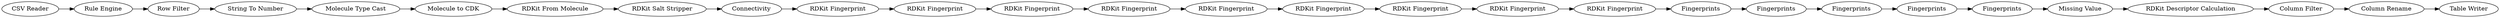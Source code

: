 digraph {
	548 -> 613
	551 -> 552
	854 -> 855
	888 -> 892
	615 -> 550
	616 -> 614
	886 -> 545
	552 -> 553
	609 -> 583
	553 -> 616
	887 -> 609
	617 -> 886
	893 -> 579
	545 -> 546
	546 -> 547
	885 -> 854
	892 -> 615
	547 -> 548
	613 -> 887
	857 -> 606
	855 -> 857
	550 -> 551
	597 -> 611
	611 -> 888
	606 -> 597
	583 -> 893
	614 -> 617
	545 [label=Fingerprints]
	613 [label=Fingerprints]
	609 [label="RDKit Descriptor Calculation"]
	888 [label="RDKit Salt Stripper"]
	546 [label=Fingerprints]
	616 [label="RDKit Fingerprint"]
	617 [label="RDKit Fingerprint"]
	887 [label="Missing Value"]
	855 [label="Row Filter"]
	885 [label="CSV Reader"]
	551 [label="RDKit Fingerprint"]
	854 [label="Rule Engine"]
	579 [label="Table Writer"]
	615 [label="RDKit Fingerprint"]
	611 [label="RDKit From Molecule"]
	548 [label=Fingerprints]
	886 [label="RDKit Fingerprint"]
	583 [label="Column Filter"]
	857 [label="String To Number"]
	892 [label=Connectivity]
	553 [label="RDKit Fingerprint"]
	550 [label="RDKit Fingerprint"]
	547 [label=Fingerprints]
	893 [label="Column Rename"]
	606 [label="Molecule Type Cast"]
	597 [label="Molecule to CDK"]
	552 [label="RDKit Fingerprint"]
	614 [label="RDKit Fingerprint"]
	rankdir=LR
}
